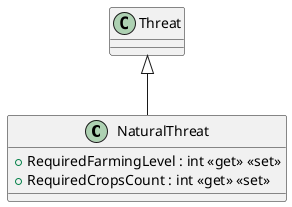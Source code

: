 @startuml
class NaturalThreat {
    + RequiredFarmingLevel : int <<get>> <<set>>
    + RequiredCropsCount : int <<get>> <<set>>
}
Threat <|-- NaturalThreat
@enduml
